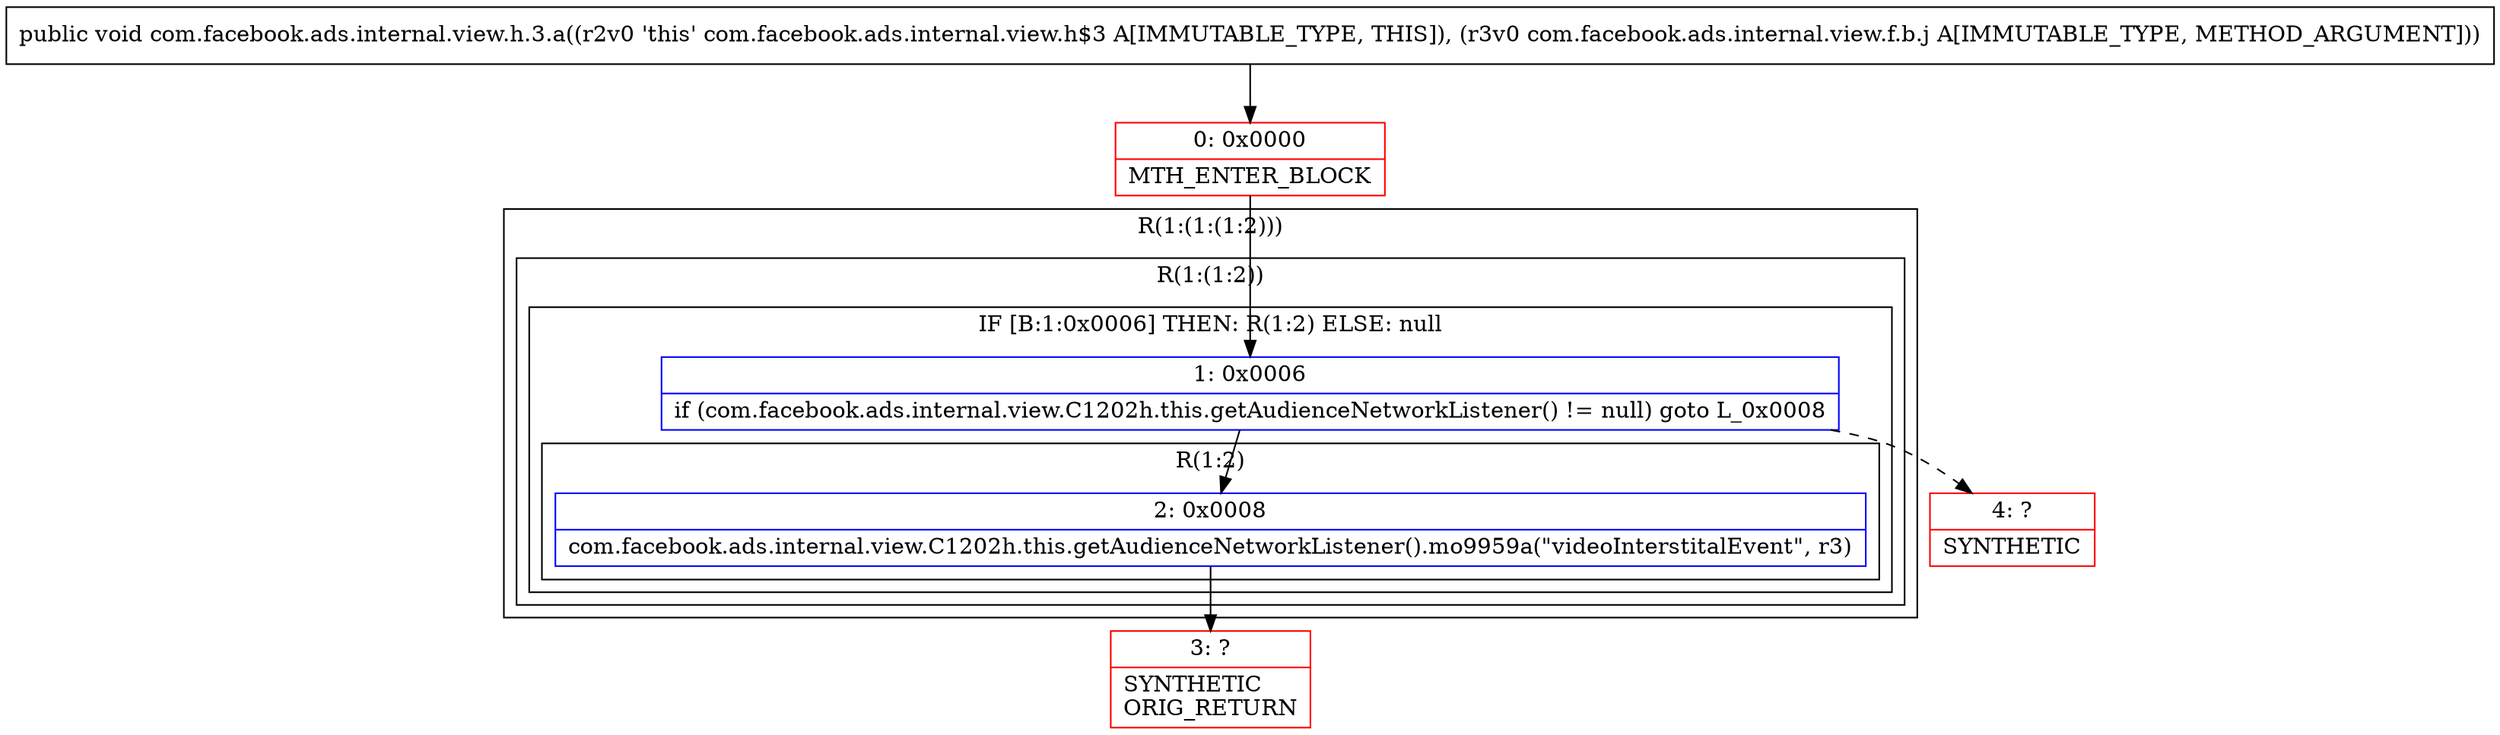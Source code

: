 digraph "CFG forcom.facebook.ads.internal.view.h.3.a(Lcom\/facebook\/ads\/internal\/view\/f\/b\/j;)V" {
subgraph cluster_Region_1556256604 {
label = "R(1:(1:(1:2)))";
node [shape=record,color=blue];
subgraph cluster_Region_2137964481 {
label = "R(1:(1:2))";
node [shape=record,color=blue];
subgraph cluster_IfRegion_1383369225 {
label = "IF [B:1:0x0006] THEN: R(1:2) ELSE: null";
node [shape=record,color=blue];
Node_1 [shape=record,label="{1\:\ 0x0006|if (com.facebook.ads.internal.view.C1202h.this.getAudienceNetworkListener() != null) goto L_0x0008\l}"];
subgraph cluster_Region_88874456 {
label = "R(1:2)";
node [shape=record,color=blue];
Node_2 [shape=record,label="{2\:\ 0x0008|com.facebook.ads.internal.view.C1202h.this.getAudienceNetworkListener().mo9959a(\"videoInterstitalEvent\", r3)\l}"];
}
}
}
}
Node_0 [shape=record,color=red,label="{0\:\ 0x0000|MTH_ENTER_BLOCK\l}"];
Node_3 [shape=record,color=red,label="{3\:\ ?|SYNTHETIC\lORIG_RETURN\l}"];
Node_4 [shape=record,color=red,label="{4\:\ ?|SYNTHETIC\l}"];
MethodNode[shape=record,label="{public void com.facebook.ads.internal.view.h.3.a((r2v0 'this' com.facebook.ads.internal.view.h$3 A[IMMUTABLE_TYPE, THIS]), (r3v0 com.facebook.ads.internal.view.f.b.j A[IMMUTABLE_TYPE, METHOD_ARGUMENT])) }"];
MethodNode -> Node_0;
Node_1 -> Node_2;
Node_1 -> Node_4[style=dashed];
Node_2 -> Node_3;
Node_0 -> Node_1;
}

